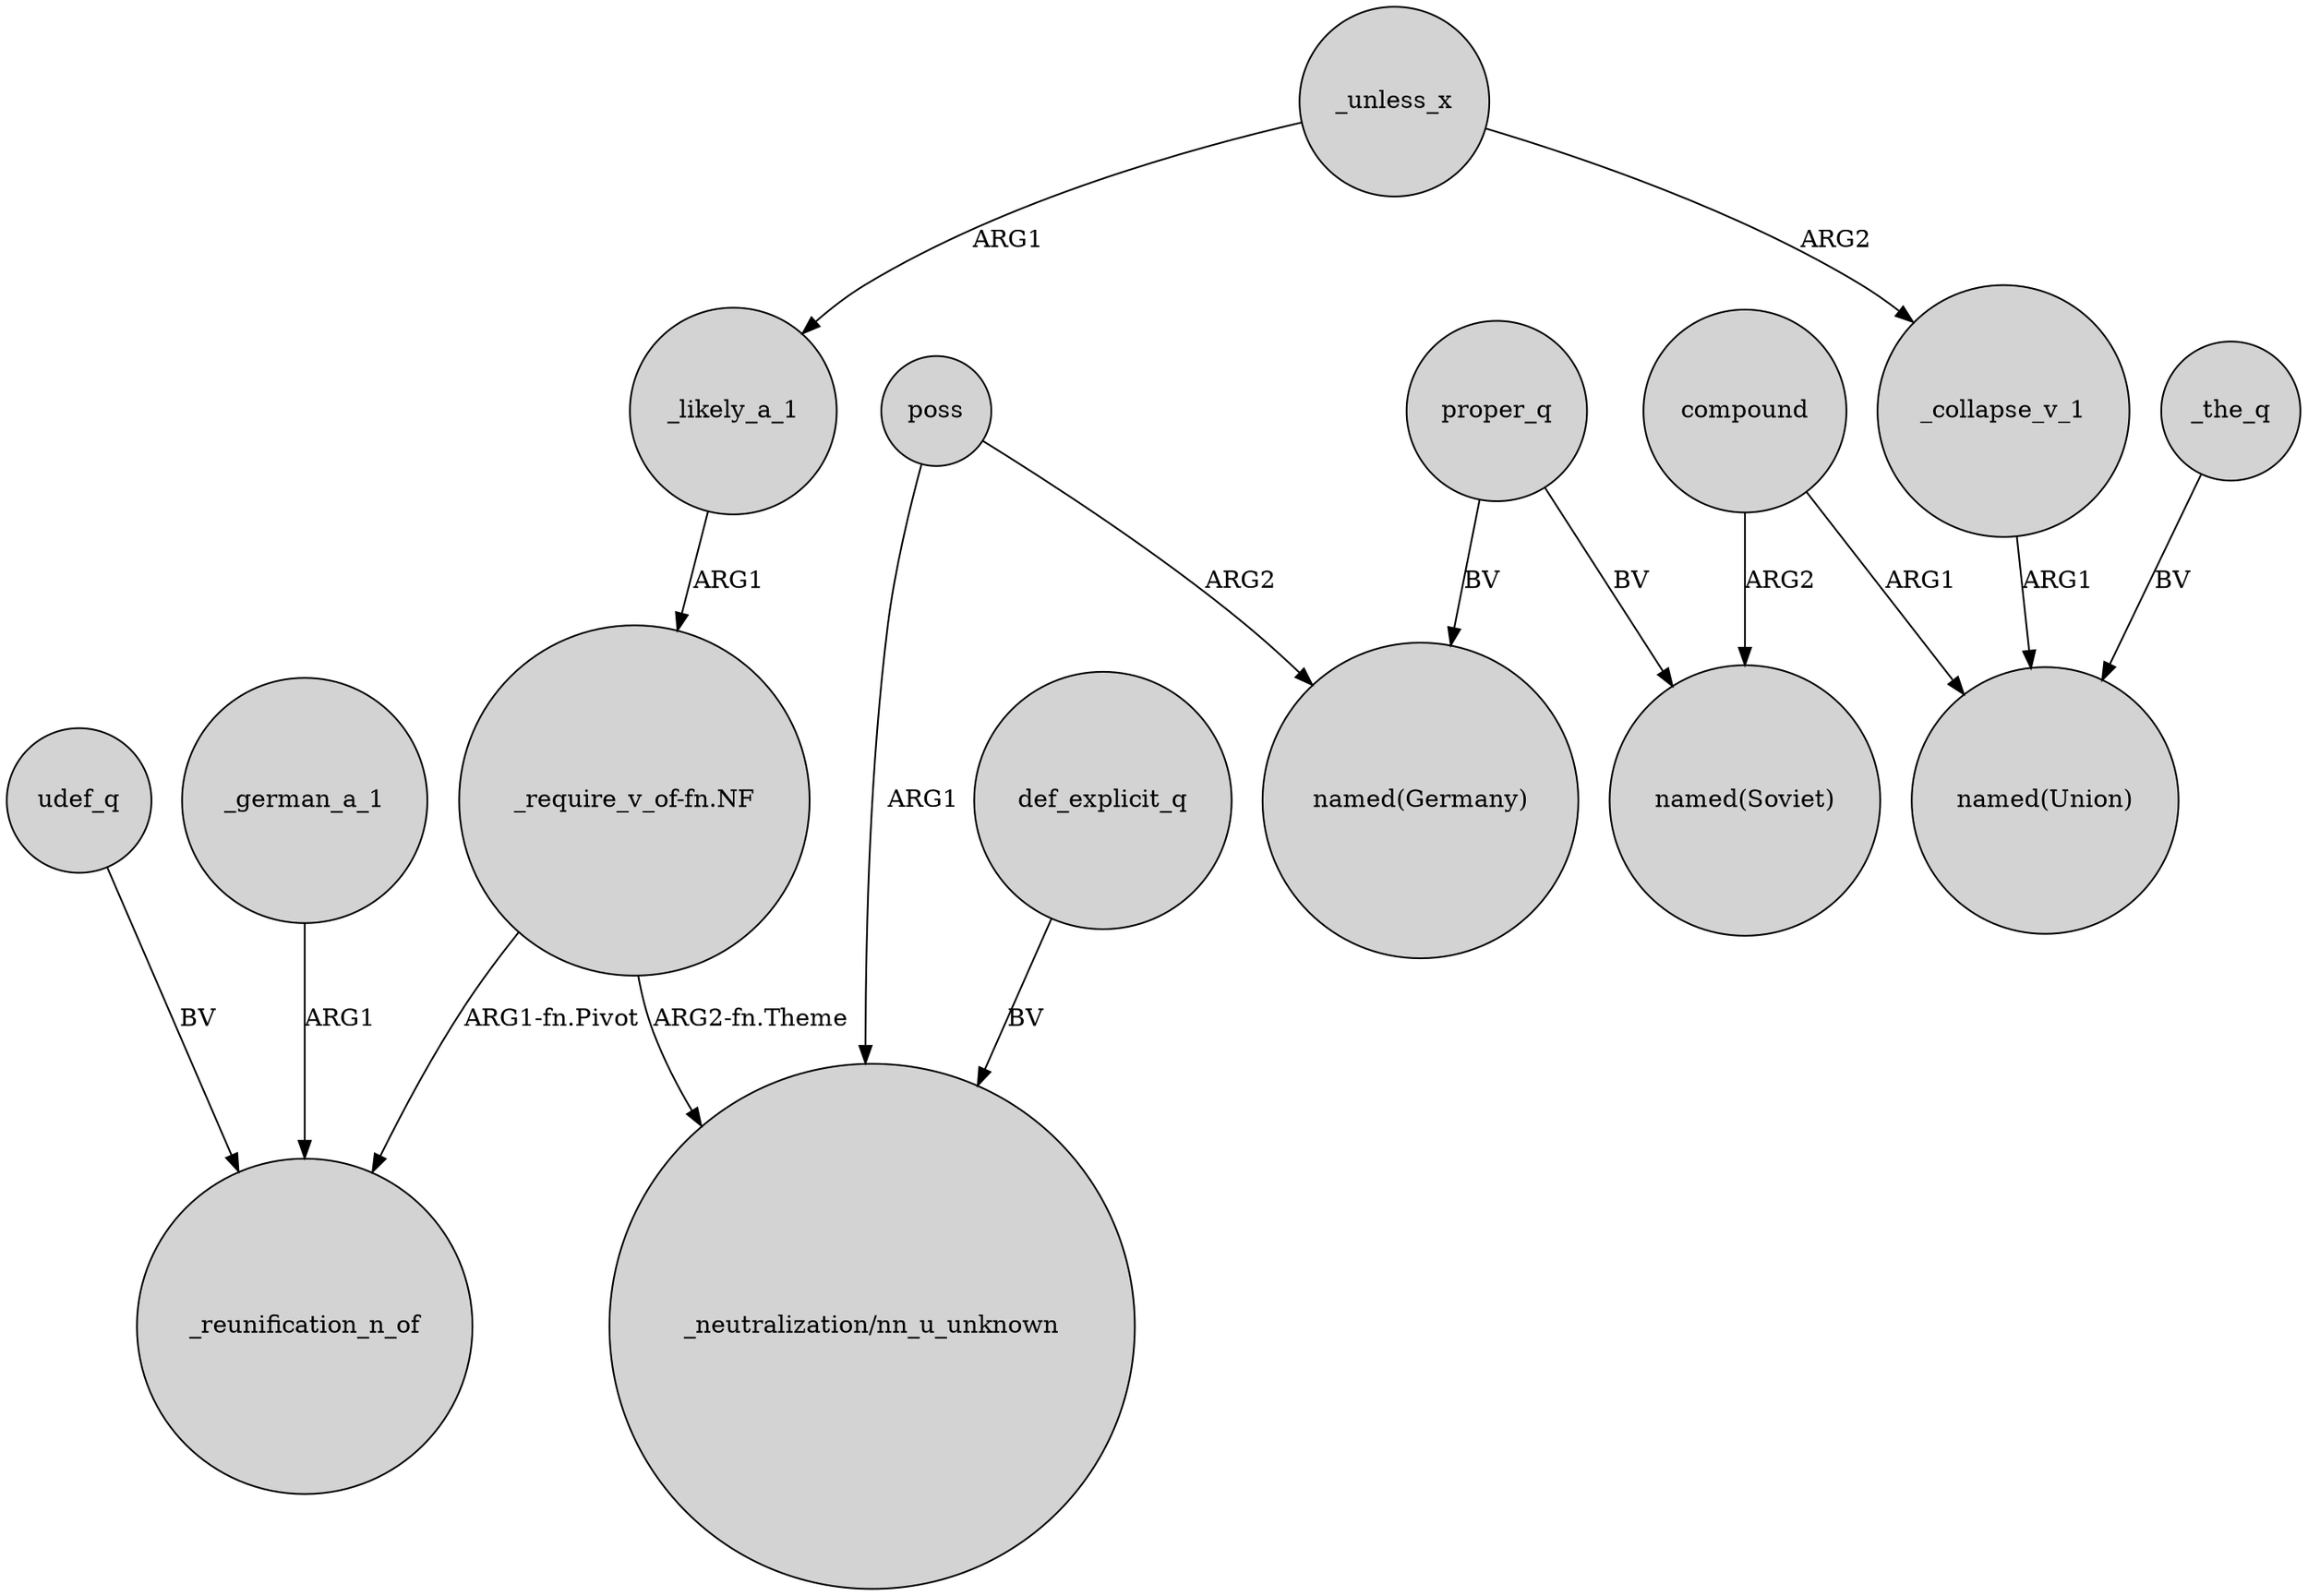 digraph {
	node [shape=circle style=filled]
	_unless_x -> _likely_a_1 [label=ARG1]
	compound -> "named(Union)" [label=ARG1]
	"_require_v_of-fn.NF" -> _reunification_n_of [label="ARG1-fn.Pivot"]
	proper_q -> "named(Germany)" [label=BV]
	poss -> "_neutralization/nn_u_unknown" [label=ARG1]
	proper_q -> "named(Soviet)" [label=BV]
	poss -> "named(Germany)" [label=ARG2]
	_collapse_v_1 -> "named(Union)" [label=ARG1]
	"_require_v_of-fn.NF" -> "_neutralization/nn_u_unknown" [label="ARG2-fn.Theme"]
	compound -> "named(Soviet)" [label=ARG2]
	_unless_x -> _collapse_v_1 [label=ARG2]
	_the_q -> "named(Union)" [label=BV]
	_likely_a_1 -> "_require_v_of-fn.NF" [label=ARG1]
	_german_a_1 -> _reunification_n_of [label=ARG1]
	udef_q -> _reunification_n_of [label=BV]
	def_explicit_q -> "_neutralization/nn_u_unknown" [label=BV]
}
